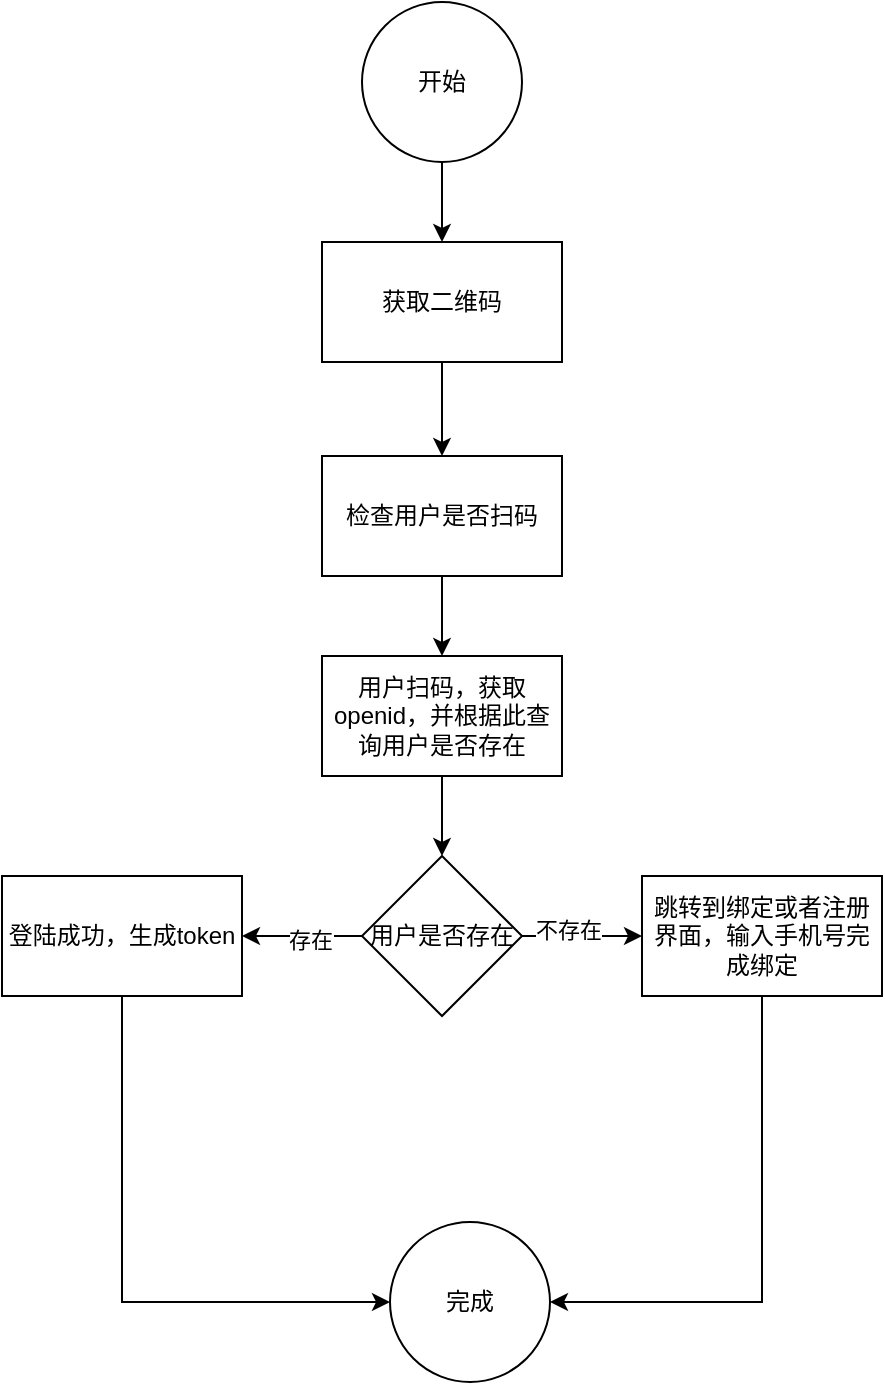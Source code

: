<mxfile version="27.1.4">
  <diagram name="第 1 页" id="t4F4Vu2oPgWj3v99Ycq9">
    <mxGraphModel dx="1152" dy="781" grid="1" gridSize="10" guides="1" tooltips="1" connect="1" arrows="1" fold="1" page="1" pageScale="1" pageWidth="827" pageHeight="1169" math="0" shadow="0">
      <root>
        <mxCell id="0" />
        <mxCell id="1" parent="0" />
        <mxCell id="uDHZvXaZPhhTfV0Wawmv-3" value="" style="edgeStyle=orthogonalEdgeStyle;rounded=0;orthogonalLoop=1;jettySize=auto;html=1;" edge="1" parent="1" source="uDHZvXaZPhhTfV0Wawmv-1" target="uDHZvXaZPhhTfV0Wawmv-2">
          <mxGeometry relative="1" as="geometry" />
        </mxCell>
        <mxCell id="uDHZvXaZPhhTfV0Wawmv-1" value="开始" style="ellipse;whiteSpace=wrap;html=1;aspect=fixed;" vertex="1" parent="1">
          <mxGeometry x="360" y="40" width="80" height="80" as="geometry" />
        </mxCell>
        <mxCell id="uDHZvXaZPhhTfV0Wawmv-5" value="" style="edgeStyle=orthogonalEdgeStyle;rounded=0;orthogonalLoop=1;jettySize=auto;html=1;" edge="1" parent="1" source="uDHZvXaZPhhTfV0Wawmv-2" target="uDHZvXaZPhhTfV0Wawmv-4">
          <mxGeometry relative="1" as="geometry" />
        </mxCell>
        <mxCell id="uDHZvXaZPhhTfV0Wawmv-2" value="获取二维码" style="whiteSpace=wrap;html=1;" vertex="1" parent="1">
          <mxGeometry x="340" y="160" width="120" height="60" as="geometry" />
        </mxCell>
        <mxCell id="uDHZvXaZPhhTfV0Wawmv-9" value="" style="edgeStyle=orthogonalEdgeStyle;rounded=0;orthogonalLoop=1;jettySize=auto;html=1;" edge="1" parent="1" source="uDHZvXaZPhhTfV0Wawmv-4" target="uDHZvXaZPhhTfV0Wawmv-8">
          <mxGeometry relative="1" as="geometry" />
        </mxCell>
        <mxCell id="uDHZvXaZPhhTfV0Wawmv-4" value="检查用户是否扫码" style="whiteSpace=wrap;html=1;" vertex="1" parent="1">
          <mxGeometry x="340" y="267" width="120" height="60" as="geometry" />
        </mxCell>
        <mxCell id="uDHZvXaZPhhTfV0Wawmv-11" value="" style="edgeStyle=orthogonalEdgeStyle;rounded=0;orthogonalLoop=1;jettySize=auto;html=1;" edge="1" parent="1" source="uDHZvXaZPhhTfV0Wawmv-8" target="uDHZvXaZPhhTfV0Wawmv-10">
          <mxGeometry relative="1" as="geometry" />
        </mxCell>
        <mxCell id="uDHZvXaZPhhTfV0Wawmv-8" value="用户扫码，获取openid，并根据此查询用户是否存在" style="whiteSpace=wrap;html=1;" vertex="1" parent="1">
          <mxGeometry x="340" y="367" width="120" height="60" as="geometry" />
        </mxCell>
        <mxCell id="uDHZvXaZPhhTfV0Wawmv-13" value="" style="edgeStyle=orthogonalEdgeStyle;rounded=0;orthogonalLoop=1;jettySize=auto;html=1;" edge="1" parent="1" source="uDHZvXaZPhhTfV0Wawmv-10" target="uDHZvXaZPhhTfV0Wawmv-12">
          <mxGeometry relative="1" as="geometry" />
        </mxCell>
        <mxCell id="uDHZvXaZPhhTfV0Wawmv-14" value="存在" style="edgeLabel;html=1;align=center;verticalAlign=middle;resizable=0;points=[];" vertex="1" connectable="0" parent="uDHZvXaZPhhTfV0Wawmv-13">
          <mxGeometry x="-0.138" y="2" relative="1" as="geometry">
            <mxPoint as="offset" />
          </mxGeometry>
        </mxCell>
        <mxCell id="uDHZvXaZPhhTfV0Wawmv-19" value="" style="edgeStyle=orthogonalEdgeStyle;rounded=0;orthogonalLoop=1;jettySize=auto;html=1;" edge="1" parent="1" source="uDHZvXaZPhhTfV0Wawmv-10" target="uDHZvXaZPhhTfV0Wawmv-18">
          <mxGeometry relative="1" as="geometry" />
        </mxCell>
        <mxCell id="uDHZvXaZPhhTfV0Wawmv-20" value="不存在" style="edgeLabel;html=1;align=center;verticalAlign=middle;resizable=0;points=[];" vertex="1" connectable="0" parent="uDHZvXaZPhhTfV0Wawmv-19">
          <mxGeometry x="-0.229" y="3" relative="1" as="geometry">
            <mxPoint as="offset" />
          </mxGeometry>
        </mxCell>
        <mxCell id="uDHZvXaZPhhTfV0Wawmv-10" value="用户是否存在" style="rhombus;whiteSpace=wrap;html=1;" vertex="1" parent="1">
          <mxGeometry x="360" y="467" width="80" height="80" as="geometry" />
        </mxCell>
        <mxCell id="uDHZvXaZPhhTfV0Wawmv-23" style="edgeStyle=orthogonalEdgeStyle;rounded=0;orthogonalLoop=1;jettySize=auto;html=1;entryX=0;entryY=0.5;entryDx=0;entryDy=0;" edge="1" parent="1" source="uDHZvXaZPhhTfV0Wawmv-12" target="uDHZvXaZPhhTfV0Wawmv-21">
          <mxGeometry relative="1" as="geometry">
            <Array as="points">
              <mxPoint x="240" y="690" />
            </Array>
          </mxGeometry>
        </mxCell>
        <mxCell id="uDHZvXaZPhhTfV0Wawmv-12" value="登陆成功，生成token" style="whiteSpace=wrap;html=1;" vertex="1" parent="1">
          <mxGeometry x="180" y="477" width="120" height="60" as="geometry" />
        </mxCell>
        <mxCell id="uDHZvXaZPhhTfV0Wawmv-22" value="" style="edgeStyle=orthogonalEdgeStyle;rounded=0;orthogonalLoop=1;jettySize=auto;html=1;entryX=1;entryY=0.5;entryDx=0;entryDy=0;" edge="1" parent="1" source="uDHZvXaZPhhTfV0Wawmv-18" target="uDHZvXaZPhhTfV0Wawmv-21">
          <mxGeometry relative="1" as="geometry">
            <mxPoint x="586" y="585" as="sourcePoint" />
            <mxPoint x="500" y="728" as="targetPoint" />
            <Array as="points">
              <mxPoint x="560" y="690" />
            </Array>
          </mxGeometry>
        </mxCell>
        <mxCell id="uDHZvXaZPhhTfV0Wawmv-18" value="跳转到绑定或者注册界面，输入手机号完成绑定" style="whiteSpace=wrap;html=1;" vertex="1" parent="1">
          <mxGeometry x="500" y="477" width="120" height="60" as="geometry" />
        </mxCell>
        <mxCell id="uDHZvXaZPhhTfV0Wawmv-21" value="完成" style="ellipse;whiteSpace=wrap;html=1;" vertex="1" parent="1">
          <mxGeometry x="374" y="650" width="80" height="80" as="geometry" />
        </mxCell>
      </root>
    </mxGraphModel>
  </diagram>
</mxfile>
